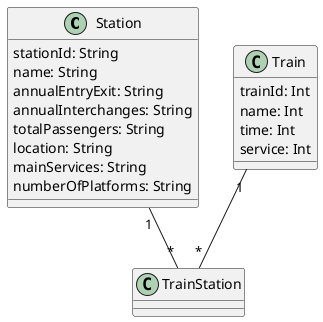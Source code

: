 @startuml "TrainStation"


class Station{
  stationId: String
  name: String
  annualEntryExit: String
  annualInterchanges: String
  totalPassengers: String
  location: String
  mainServices: String
  numberOfPlatforms: String
}

class Train{
  trainId: Int
  name: Int
  time: Int
  service: Int
}

class TrainStation{
}



Station "1" -- "*" TrainStation

Train "1" -- "*" TrainStation


@enduml